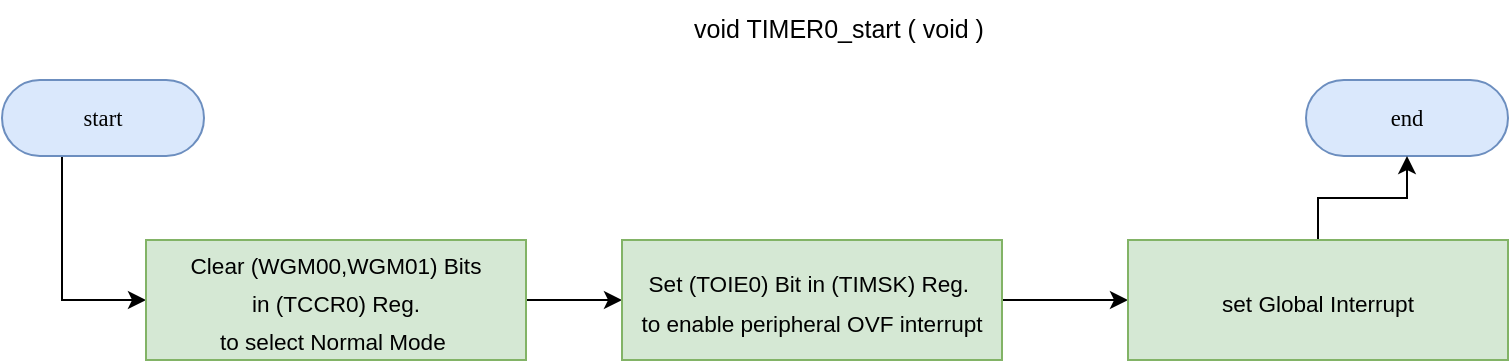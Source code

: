 <mxfile version="21.2.8" type="device">
  <diagram id="C5RBs43oDa-KdzZeNtuy" name="Page-1">
    <mxGraphModel dx="4172" dy="1685" grid="1" gridSize="10" guides="1" tooltips="1" connect="1" arrows="1" fold="1" page="1" pageScale="1" pageWidth="827" pageHeight="1169" math="0" shadow="0">
      <root>
        <mxCell id="WIyWlLk6GJQsqaUBKTNV-0" />
        <mxCell id="WIyWlLk6GJQsqaUBKTNV-1" parent="WIyWlLk6GJQsqaUBKTNV-0" />
        <mxCell id="Q_thBXcqWscy4ViQb0Dr-0" style="edgeStyle=orthogonalEdgeStyle;rounded=0;orthogonalLoop=1;jettySize=auto;html=1;entryX=0;entryY=0.5;entryDx=0;entryDy=0;" edge="1" parent="WIyWlLk6GJQsqaUBKTNV-1" source="t22loXEwvGYVSL7xWseN-0" target="t22loXEwvGYVSL7xWseN-1">
          <mxGeometry relative="1" as="geometry">
            <Array as="points">
              <mxPoint x="-3250" y="-570" />
            </Array>
          </mxGeometry>
        </mxCell>
        <UserObject label="&lt;div style=&quot;&quot;&gt;&lt;font style=&quot;direction: ltr; letter-spacing: 0px; line-height: 120%; opacity: 1; font-size: 11.29px;&quot;&gt;start&lt;/font&gt;&lt;/div&gt;" Function="EN_DIO_Error_T DIO_init(uint8_t pinNumber, EN_DIO_PORT_T portNumber, EN_DIO_DIRECTION_T direction);" tags="Flowchart" id="t22loXEwvGYVSL7xWseN-0">
          <mxCell style="verticalAlign=middle;align=center;overflow=width;vsdxID=30;fillColor=#dae8fc;shape=stencil(tVLREoIgEPwaHnEQxsl3s/9gEpSJwDko7e+DsEkze2l627vdu5uFRaxyHe8FosR5sCcxqMZ3iO0Rpcp0ApQPCLEasUpaEC3Yi2lS3fOojOhsr3HDmObyMtsVcYqS29Qh5FEfklwrM5OXeUa/yjkcAwfr7TDpiyTfXvjkMR+Vw2A998qaBac5tAKHU1hq3i4oNwjRr9ofvayt/+Rk+yX/4iWA159KpXWKxJx/z0Bopfyw+g4=);strokeColor=#6c8ebf;spacingTop=-1;spacingBottom=-1;spacingLeft=-1;spacingRight=-1;points=[[0.5,1,0],[0.5,0,0],[0,0.5,0],[1,0.5,0]];labelBackgroundColor=none;rounded=1;html=1;whiteSpace=wrap;fontFamily=Calibri;" parent="WIyWlLk6GJQsqaUBKTNV-1" vertex="1">
            <mxGeometry x="-3280" y="-680" width="101" height="38" as="geometry" />
          </mxCell>
        </UserObject>
        <mxCell id="Q_thBXcqWscy4ViQb0Dr-2" style="edgeStyle=orthogonalEdgeStyle;rounded=0;orthogonalLoop=1;jettySize=auto;html=1;entryX=0;entryY=0.5;entryDx=0;entryDy=0;" edge="1" parent="WIyWlLk6GJQsqaUBKTNV-1" source="t22loXEwvGYVSL7xWseN-1" target="Q_thBXcqWscy4ViQb0Dr-1">
          <mxGeometry relative="1" as="geometry" />
        </mxCell>
        <mxCell id="t22loXEwvGYVSL7xWseN-1" value="&lt;div&gt;&lt;font style=&quot;font-size: 11.29px;&quot;&gt;Clear (WGM00,&lt;/font&gt;&lt;span style=&quot;font-size: 11.29px; background-color: initial;&quot;&gt;WGM01) Bits&lt;/span&gt;&lt;/div&gt;&lt;div&gt;&lt;span style=&quot;font-size: 11.29px; background-color: initial;&quot;&gt;&amp;nbsp;in (TCCR0) Reg.&amp;nbsp;&lt;/span&gt;&lt;/div&gt;&lt;div&gt;&lt;span style=&quot;font-size: 11.29px; background-color: initial;&quot;&gt;to select Normal Mode&amp;nbsp;&lt;/span&gt;&lt;/div&gt;" style="rounded=0;whiteSpace=wrap;html=1;fontSize=16;fillColor=#d5e8d4;strokeColor=#82b366;" parent="WIyWlLk6GJQsqaUBKTNV-1" vertex="1">
          <mxGeometry x="-3208" y="-600" width="190" height="60" as="geometry" />
        </mxCell>
        <UserObject label="&lt;div style=&quot;&quot;&gt;&lt;font style=&quot;direction: ltr; letter-spacing: 0px; line-height: 120%; opacity: 1; font-size: 11.29px;&quot;&gt;end&lt;/font&gt;&lt;/div&gt;" Function="EN_DIO_Error_T DIO_init(uint8_t pinNumber, EN_DIO_PORT_T portNumber, EN_DIO_DIRECTION_T direction);" tags="Flowchart" id="t22loXEwvGYVSL7xWseN-30">
          <mxCell style="verticalAlign=middle;align=center;overflow=width;vsdxID=30;fillColor=#dae8fc;shape=stencil(tVLREoIgEPwaHnEQxsl3s/9gEpSJwDko7e+DsEkze2l627vdu5uFRaxyHe8FosR5sCcxqMZ3iO0Rpcp0ApQPCLEasUpaEC3Yi2lS3fOojOhsr3HDmObyMtsVcYqS29Qh5FEfklwrM5OXeUa/yjkcAwfr7TDpiyTfXvjkMR+Vw2A998qaBac5tAKHU1hq3i4oNwjRr9ofvayt/+Rk+yX/4iWA159KpXWKxJx/z0Bopfyw+g4=);strokeColor=#6c8ebf;spacingTop=-1;spacingBottom=-1;spacingLeft=-1;spacingRight=-1;points=[[0.5,1,0],[0.5,0,0],[0,0.5,0],[1,0.5,0]];labelBackgroundColor=none;rounded=1;html=1;whiteSpace=wrap;fontFamily=Calibri;" parent="WIyWlLk6GJQsqaUBKTNV-1" vertex="1">
            <mxGeometry x="-2628" y="-680" width="101" height="38" as="geometry" />
          </mxCell>
        </UserObject>
        <mxCell id="t22loXEwvGYVSL7xWseN-32" value="&lt;font style=&quot;font-size: 12.5px;&quot;&gt;void TIMER0_start ( void )&lt;/font&gt;" style="text;html=1;strokeColor=none;fillColor=none;align=center;verticalAlign=middle;whiteSpace=wrap;rounded=0;" parent="WIyWlLk6GJQsqaUBKTNV-1" vertex="1">
          <mxGeometry x="-3018" y="-720" width="312.5" height="30" as="geometry" />
        </mxCell>
        <mxCell id="Q_thBXcqWscy4ViQb0Dr-4" style="edgeStyle=orthogonalEdgeStyle;rounded=0;orthogonalLoop=1;jettySize=auto;html=1;" edge="1" parent="WIyWlLk6GJQsqaUBKTNV-1" source="Q_thBXcqWscy4ViQb0Dr-1" target="Q_thBXcqWscy4ViQb0Dr-3">
          <mxGeometry relative="1" as="geometry" />
        </mxCell>
        <mxCell id="Q_thBXcqWscy4ViQb0Dr-1" value="&lt;div&gt;&lt;span style=&quot;font-size: 11.29px;&quot;&gt;Set (TOIE0) Bit in (TIMSK) Reg.&amp;nbsp;&lt;/span&gt;&lt;/div&gt;&lt;div&gt;&lt;span style=&quot;font-size: 11.29px;&quot;&gt;to enable peripheral OVF interrupt&lt;/span&gt;&lt;/div&gt;" style="rounded=0;whiteSpace=wrap;html=1;fontSize=16;fillColor=#d5e8d4;strokeColor=#82b366;" vertex="1" parent="WIyWlLk6GJQsqaUBKTNV-1">
          <mxGeometry x="-2970" y="-600" width="190" height="60" as="geometry" />
        </mxCell>
        <mxCell id="Q_thBXcqWscy4ViQb0Dr-5" style="edgeStyle=orthogonalEdgeStyle;rounded=0;orthogonalLoop=1;jettySize=auto;html=1;" edge="1" parent="WIyWlLk6GJQsqaUBKTNV-1" source="Q_thBXcqWscy4ViQb0Dr-3" target="t22loXEwvGYVSL7xWseN-30">
          <mxGeometry relative="1" as="geometry" />
        </mxCell>
        <mxCell id="Q_thBXcqWscy4ViQb0Dr-3" value="&lt;span style=&quot;font-size: 11.29px;&quot;&gt;set Global Interrupt&lt;/span&gt;" style="rounded=0;whiteSpace=wrap;html=1;fontSize=16;fillColor=#d5e8d4;strokeColor=#82b366;" vertex="1" parent="WIyWlLk6GJQsqaUBKTNV-1">
          <mxGeometry x="-2717" y="-600" width="190" height="60" as="geometry" />
        </mxCell>
      </root>
    </mxGraphModel>
  </diagram>
</mxfile>
